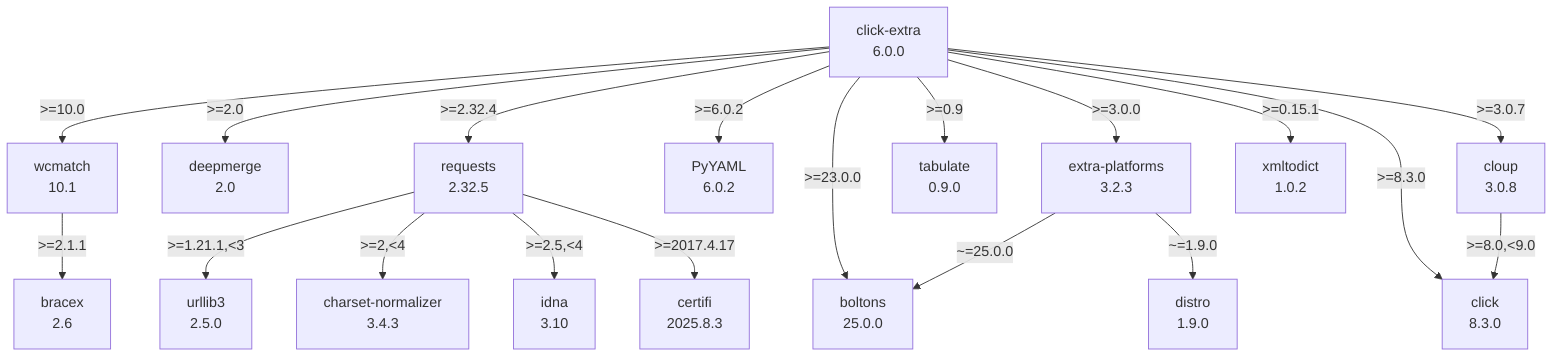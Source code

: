 flowchart TD
    classDef missing stroke-dasharray: 5
    boltons["boltons\n25.0.0"]
    bracex["bracex\n2.6"]
    certifi["certifi\n2025.8.3"]
    charset-normalizer["charset-normalizer\n3.4.3"]
    click-extra["click-extra\n6.0.0"]
    click_0["click\n8.3.0"]
    cloup["cloup\n3.0.8"]
    deepmerge["deepmerge\n2.0"]
    distro["distro\n1.9.0"]
    extra-platforms["extra-platforms\n3.2.3"]
    idna["idna\n3.10"]
    pyyaml["PyYAML\n6.0.2"]
    requests["requests\n2.32.5"]
    tabulate["tabulate\n0.9.0"]
    urllib3["urllib3\n2.5.0"]
    wcmatch["wcmatch\n10.1"]
    xmltodict["xmltodict\n1.0.2"]
    click-extra -- ">=0.15.1" --> xmltodict
    click-extra -- ">=0.9" --> tabulate
    click-extra -- ">=10.0" --> wcmatch
    click-extra -- ">=2.0" --> deepmerge
    click-extra -- ">=2.32.4" --> requests
    click-extra -- ">=23.0.0" --> boltons
    click-extra -- ">=3.0.0" --> extra-platforms
    click-extra -- ">=3.0.7" --> cloup
    click-extra -- ">=6.0.2" --> pyyaml
    click-extra -- ">=8.3.0" --> click_0
    cloup -- ">=8.0,<9.0" --> click_0
    extra-platforms -- "~=1.9.0" --> distro
    extra-platforms -- "~=25.0.0" --> boltons
    requests -- ">=1.21.1,<3" --> urllib3
    requests -- ">=2,<4" --> charset-normalizer
    requests -- ">=2.5,<4" --> idna
    requests -- ">=2017.4.17" --> certifi
    wcmatch -- ">=2.1.1" --> bracex